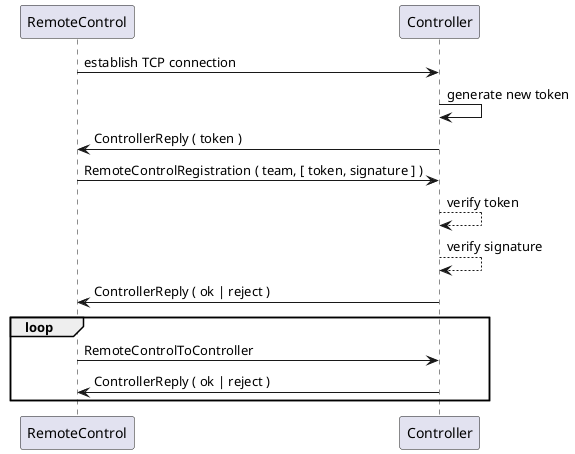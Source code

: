 @startuml
RemoteControl->Controller: establish TCP connection
Controller->Controller: generate new token
Controller->RemoteControl: ControllerReply ( token )
RemoteControl->Controller: RemoteControlRegistration ( team, [ token, signature ] )
Controller-->Controller: verify token
Controller-->Controller: verify signature
Controller->RemoteControl: ControllerReply ( ok | reject )

loop
RemoteControl->Controller: RemoteControlToController
Controller->RemoteControl: ControllerReply ( ok | reject )
end
@enduml
